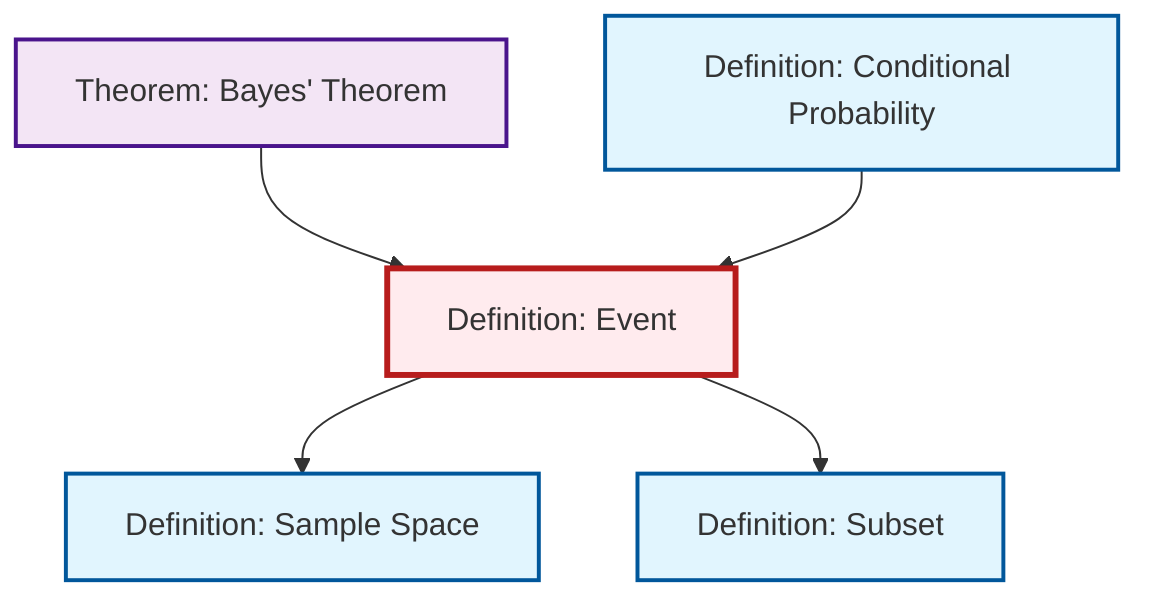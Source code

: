 graph TD
    classDef definition fill:#e1f5fe,stroke:#01579b,stroke-width:2px
    classDef theorem fill:#f3e5f5,stroke:#4a148c,stroke-width:2px
    classDef axiom fill:#fff3e0,stroke:#e65100,stroke-width:2px
    classDef example fill:#e8f5e9,stroke:#1b5e20,stroke-width:2px
    classDef current fill:#ffebee,stroke:#b71c1c,stroke-width:3px
    def-conditional-probability["Definition: Conditional Probability"]:::definition
    thm-bayes["Theorem: Bayes' Theorem"]:::theorem
    def-sample-space["Definition: Sample Space"]:::definition
    def-subset["Definition: Subset"]:::definition
    def-event["Definition: Event"]:::definition
    thm-bayes --> def-event
    def-event --> def-sample-space
    def-conditional-probability --> def-event
    def-event --> def-subset
    class def-event current